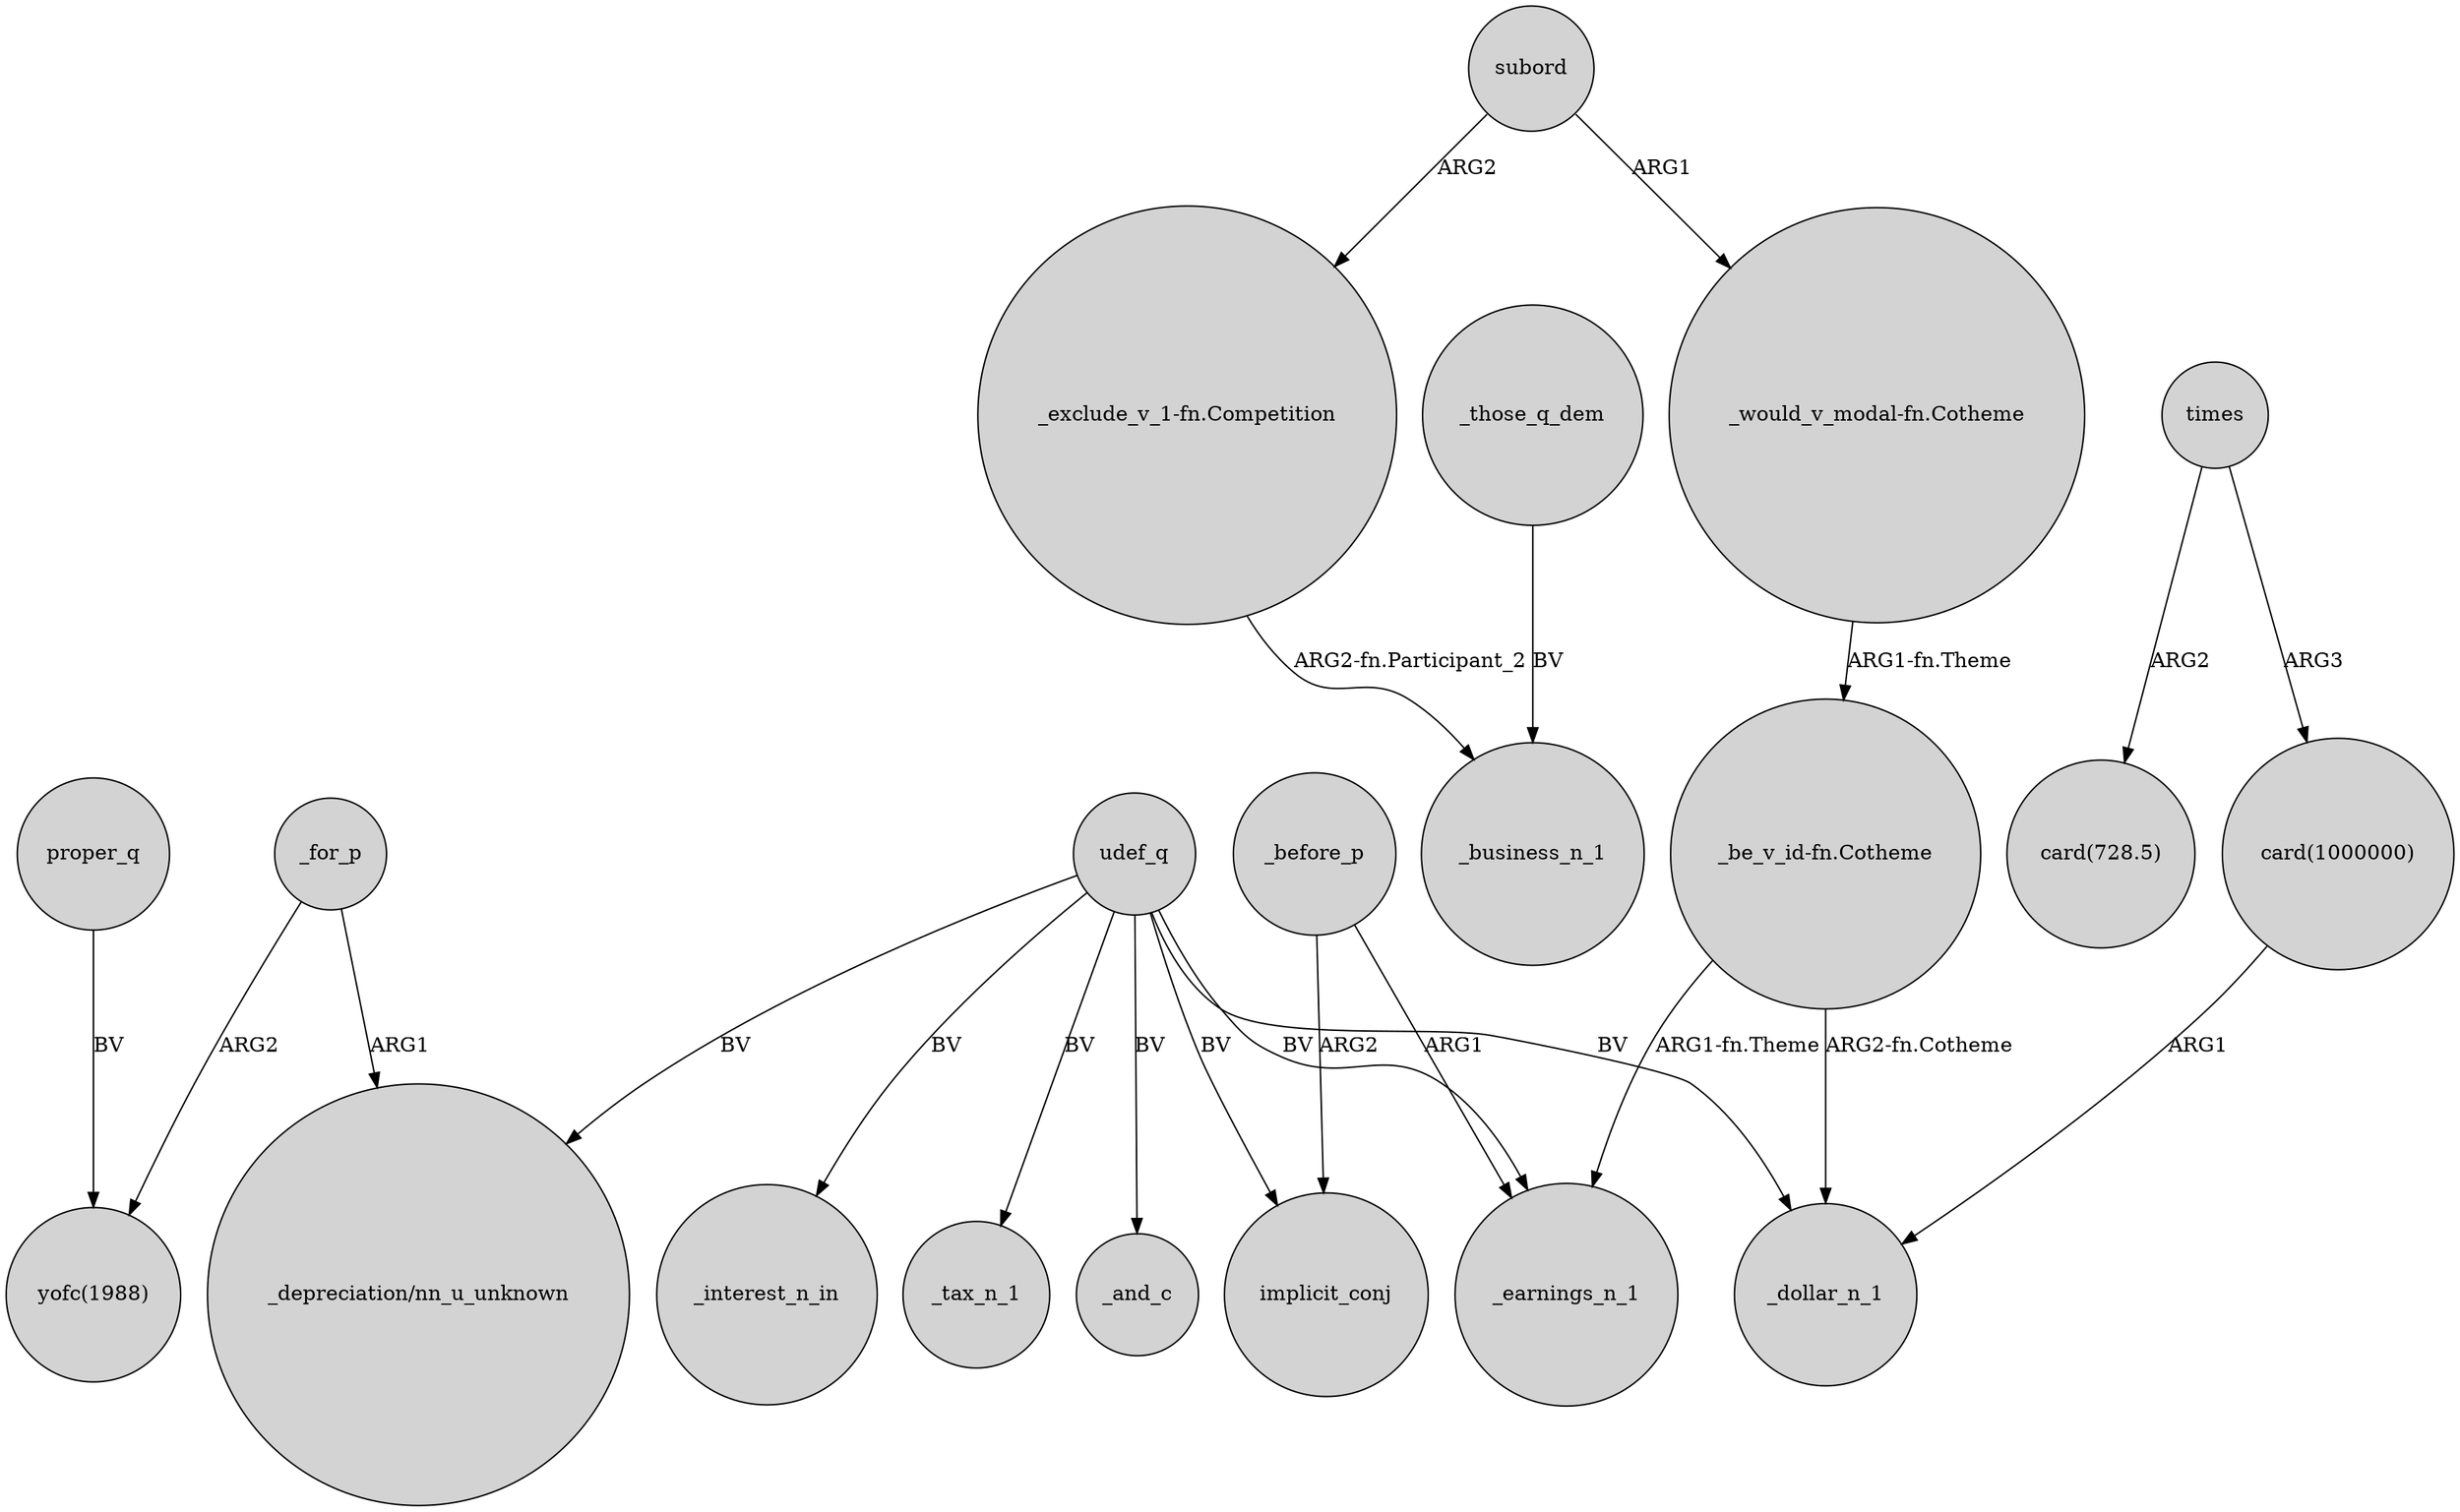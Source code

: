 digraph {
	node [shape=circle style=filled]
	_for_p -> "yofc(1988)" [label=ARG2]
	"_be_v_id-fn.Cotheme" -> _dollar_n_1 [label="ARG2-fn.Cotheme"]
	"_exclude_v_1-fn.Competition" -> _business_n_1 [label="ARG2-fn.Participant_2"]
	udef_q -> "_depreciation/nn_u_unknown" [label=BV]
	"_be_v_id-fn.Cotheme" -> _earnings_n_1 [label="ARG1-fn.Theme"]
	udef_q -> _tax_n_1 [label=BV]
	times -> "card(1000000)" [label=ARG3]
	subord -> "_would_v_modal-fn.Cotheme" [label=ARG1]
	udef_q -> _and_c [label=BV]
	_before_p -> implicit_conj [label=ARG2]
	udef_q -> _earnings_n_1 [label=BV]
	udef_q -> _dollar_n_1 [label=BV]
	times -> "card(728.5)" [label=ARG2]
	"card(1000000)" -> _dollar_n_1 [label=ARG1]
	_for_p -> "_depreciation/nn_u_unknown" [label=ARG1]
	proper_q -> "yofc(1988)" [label=BV]
	"_would_v_modal-fn.Cotheme" -> "_be_v_id-fn.Cotheme" [label="ARG1-fn.Theme"]
	udef_q -> _interest_n_in [label=BV]
	_those_q_dem -> _business_n_1 [label=BV]
	udef_q -> implicit_conj [label=BV]
	subord -> "_exclude_v_1-fn.Competition" [label=ARG2]
	_before_p -> _earnings_n_1 [label=ARG1]
}
